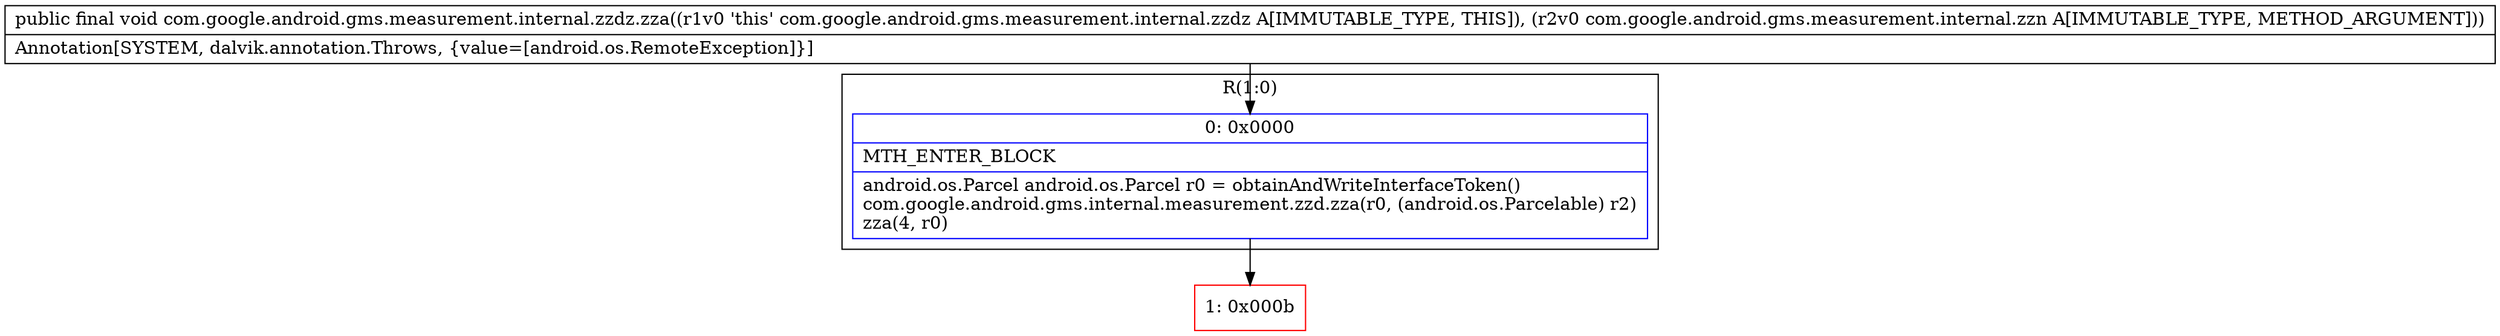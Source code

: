 digraph "CFG forcom.google.android.gms.measurement.internal.zzdz.zza(Lcom\/google\/android\/gms\/measurement\/internal\/zzn;)V" {
subgraph cluster_Region_2139410676 {
label = "R(1:0)";
node [shape=record,color=blue];
Node_0 [shape=record,label="{0\:\ 0x0000|MTH_ENTER_BLOCK\l|android.os.Parcel android.os.Parcel r0 = obtainAndWriteInterfaceToken()\lcom.google.android.gms.internal.measurement.zzd.zza(r0, (android.os.Parcelable) r2)\lzza(4, r0)\l}"];
}
Node_1 [shape=record,color=red,label="{1\:\ 0x000b}"];
MethodNode[shape=record,label="{public final void com.google.android.gms.measurement.internal.zzdz.zza((r1v0 'this' com.google.android.gms.measurement.internal.zzdz A[IMMUTABLE_TYPE, THIS]), (r2v0 com.google.android.gms.measurement.internal.zzn A[IMMUTABLE_TYPE, METHOD_ARGUMENT]))  | Annotation[SYSTEM, dalvik.annotation.Throws, \{value=[android.os.RemoteException]\}]\l}"];
MethodNode -> Node_0;
Node_0 -> Node_1;
}

